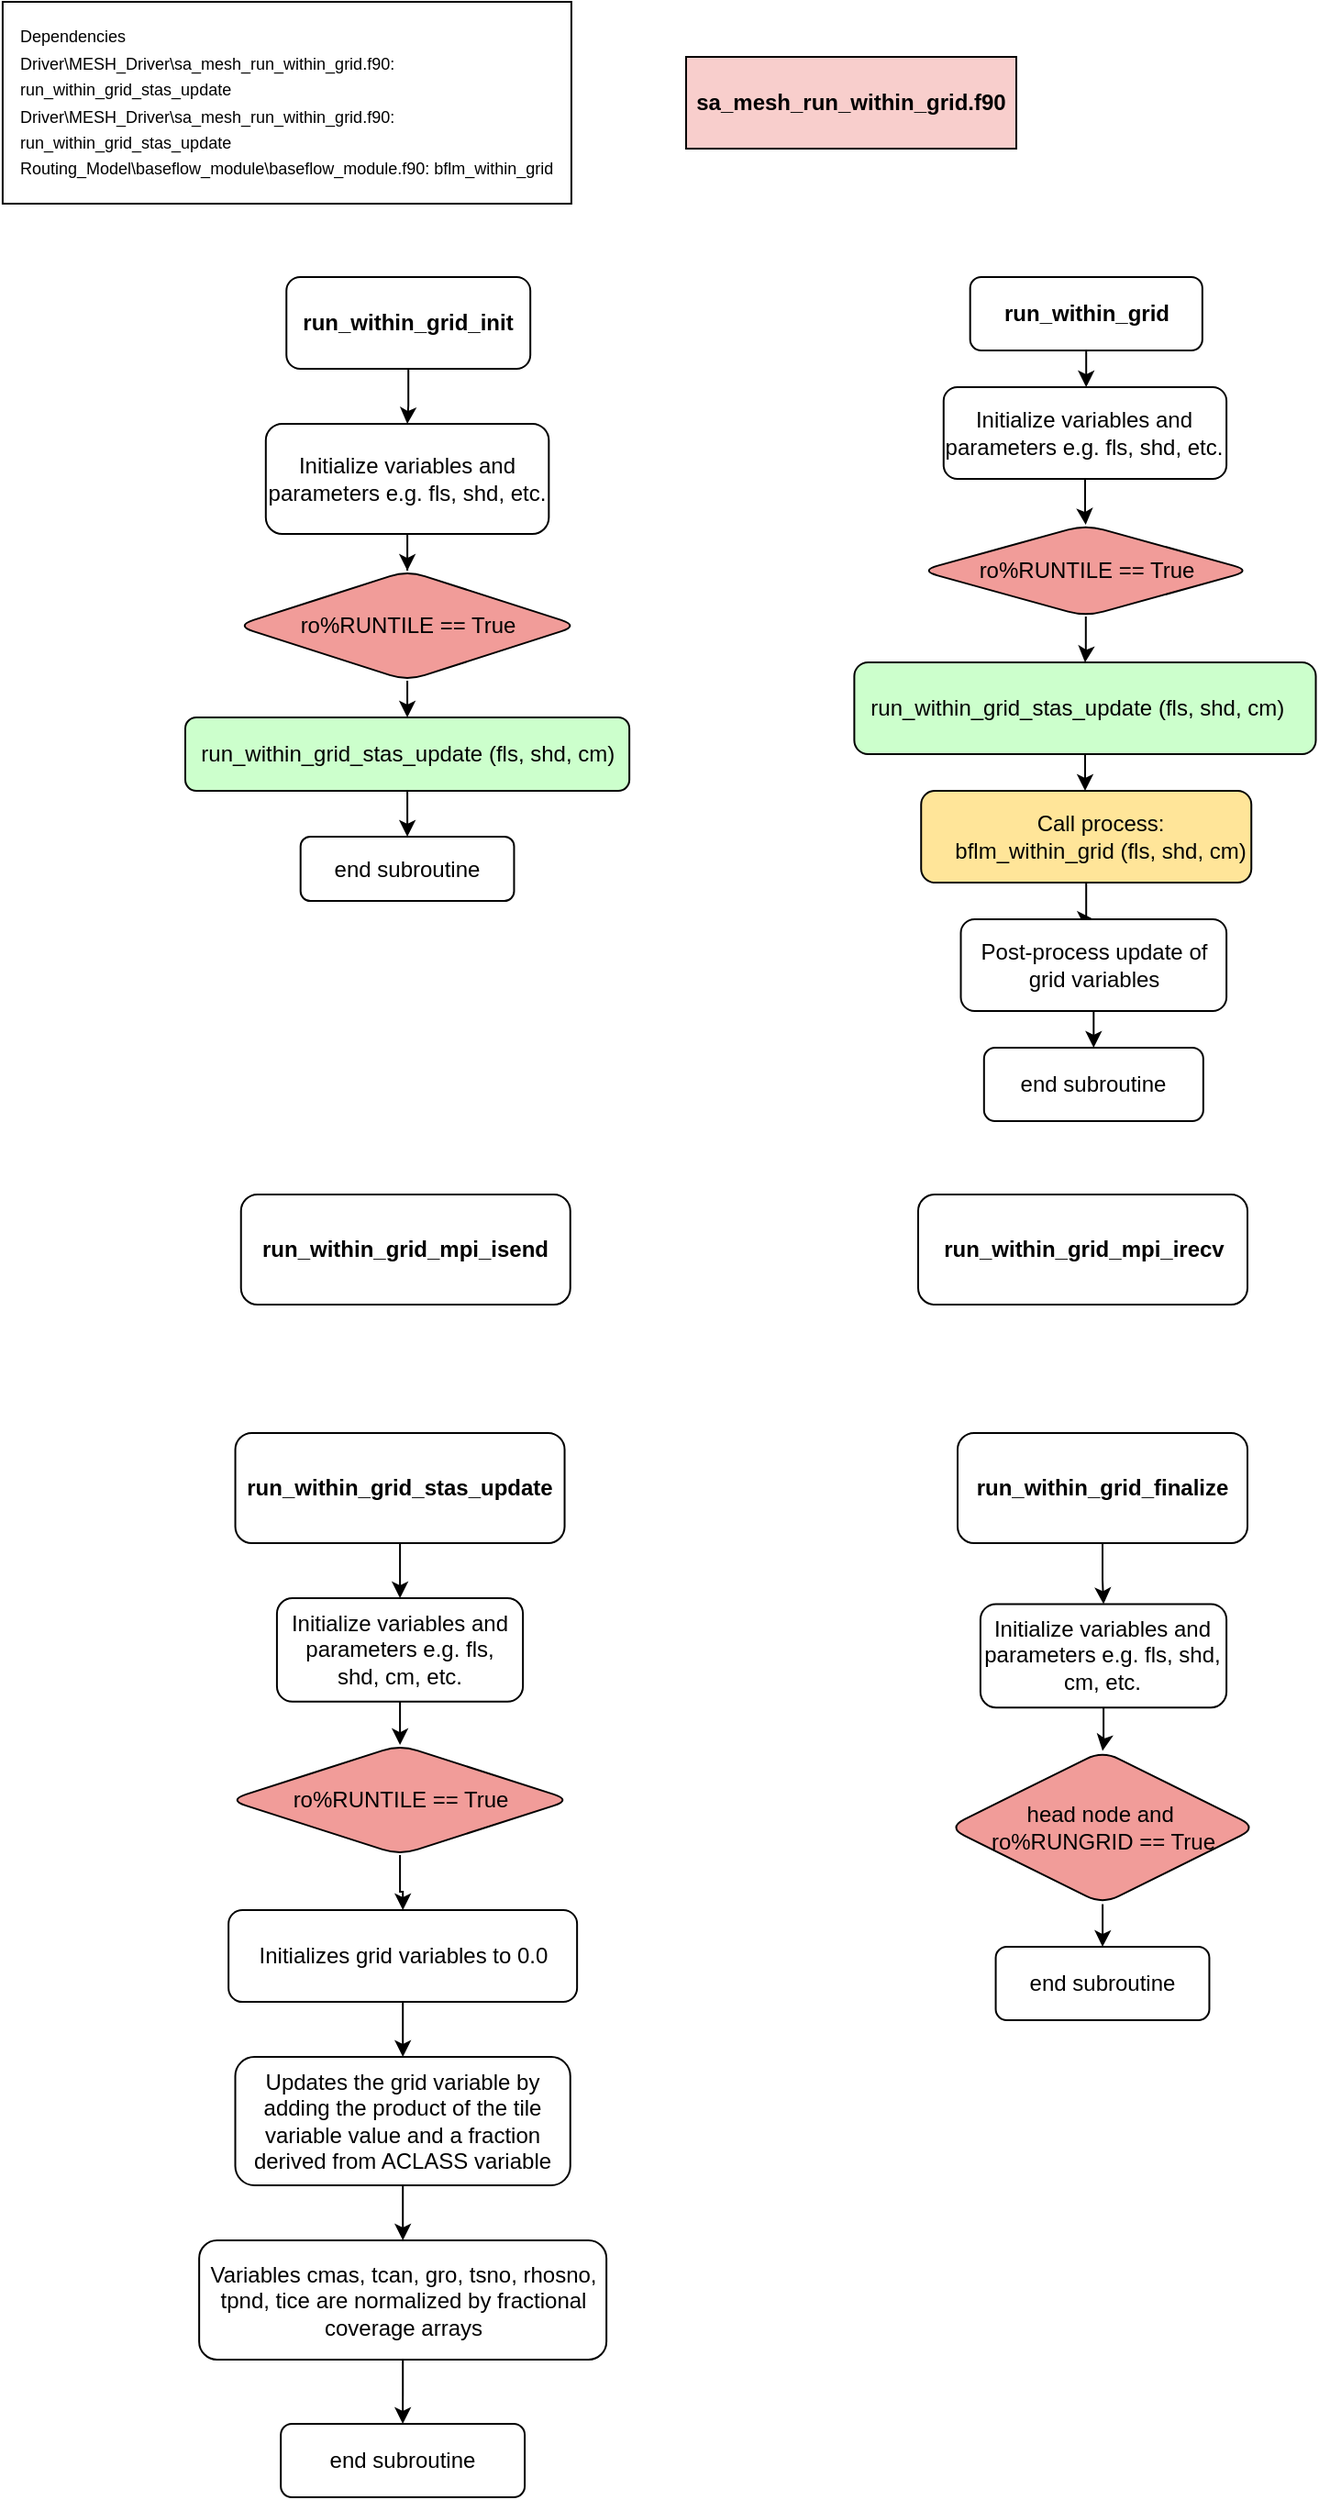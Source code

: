 <mxfile version="24.7.14">
  <diagram name="Page-1" id="S4Qsapw57uPhdEScr6_6">
    <mxGraphModel dx="2516" dy="749" grid="1" gridSize="10" guides="1" tooltips="1" connect="1" arrows="1" fold="1" page="1" pageScale="1" pageWidth="850" pageHeight="1100" math="0" shadow="0">
      <root>
        <mxCell id="0" />
        <mxCell id="1" parent="0" />
        <mxCell id="wd21bV22gMgHL1HtgFuV-1" value="&lt;b&gt;sa_mesh_run_within_grid.f90&lt;/b&gt;" style="rounded=0;whiteSpace=wrap;html=1;fillColor=#F8CECC;" vertex="1" parent="1">
          <mxGeometry x="-460" y="40" width="180" height="50" as="geometry" />
        </mxCell>
        <mxCell id="wd21bV22gMgHL1HtgFuV-2" style="edgeStyle=orthogonalEdgeStyle;rounded=0;orthogonalLoop=1;jettySize=auto;html=1;entryX=0.5;entryY=0;entryDx=0;entryDy=0;" edge="1" parent="1" source="wd21bV22gMgHL1HtgFuV-3" target="wd21bV22gMgHL1HtgFuV-23">
          <mxGeometry relative="1" as="geometry" />
        </mxCell>
        <mxCell id="wd21bV22gMgHL1HtgFuV-3" value="&lt;b&gt;run_within_grid_init&lt;/b&gt;" style="rounded=1;whiteSpace=wrap;html=1;" vertex="1" parent="1">
          <mxGeometry x="-677.87" y="160" width="132.96" height="50" as="geometry" />
        </mxCell>
        <mxCell id="wd21bV22gMgHL1HtgFuV-4" style="edgeStyle=orthogonalEdgeStyle;rounded=0;orthogonalLoop=1;jettySize=auto;html=1;entryX=0.5;entryY=0;entryDx=0;entryDy=0;" edge="1" parent="1" source="wd21bV22gMgHL1HtgFuV-5" target="wd21bV22gMgHL1HtgFuV-27">
          <mxGeometry relative="1" as="geometry" />
        </mxCell>
        <mxCell id="wd21bV22gMgHL1HtgFuV-5" value="&lt;b&gt;run_within_grid&lt;/b&gt;" style="rounded=1;whiteSpace=wrap;html=1;" vertex="1" parent="1">
          <mxGeometry x="-305.16" y="160" width="126.58" height="40" as="geometry" />
        </mxCell>
        <mxCell id="wd21bV22gMgHL1HtgFuV-6" value="" style="edgeStyle=orthogonalEdgeStyle;rounded=0;orthogonalLoop=1;jettySize=auto;html=1;" edge="1" parent="1" source="wd21bV22gMgHL1HtgFuV-7" target="wd21bV22gMgHL1HtgFuV-9">
          <mxGeometry relative="1" as="geometry" />
        </mxCell>
        <mxCell id="wd21bV22gMgHL1HtgFuV-7" value="&lt;div style=&quot;&quot;&gt;&lt;div style=&quot;text-align: center;&quot;&gt;&amp;nbsp; run_within_grid_stas_update&amp;nbsp;(fls, shd, cm)&lt;br&gt;&lt;/div&gt;&lt;/div&gt;" style="whiteSpace=wrap;html=1;rounded=1;align=left;fillColor=#CCFFCC;" vertex="1" parent="1">
          <mxGeometry x="-368.31" y="370" width="251.57" height="50" as="geometry" />
        </mxCell>
        <mxCell id="wd21bV22gMgHL1HtgFuV-52" style="edgeStyle=orthogonalEdgeStyle;rounded=0;orthogonalLoop=1;jettySize=auto;html=1;entryX=0.5;entryY=0;entryDx=0;entryDy=0;" edge="1" parent="1" source="wd21bV22gMgHL1HtgFuV-9" target="wd21bV22gMgHL1HtgFuV-47">
          <mxGeometry relative="1" as="geometry" />
        </mxCell>
        <mxCell id="wd21bV22gMgHL1HtgFuV-9" value="&lt;div style=&quot;text-align: center;&quot;&gt;&lt;span style=&quot;background-color: initial;&quot;&gt;&amp;nbsp; &amp;nbsp; &amp;nbsp;Call process:&lt;/span&gt;&lt;/div&gt;&lt;div style=&quot;text-align: center;&quot;&gt;&amp;nbsp; &amp;nbsp; &amp;nbsp;bflm_within_grid&amp;nbsp;(fls, shd, cm)&lt;br&gt;&lt;/div&gt;" style="whiteSpace=wrap;html=1;align=left;rounded=1;fillColor=#FFE599;" vertex="1" parent="1">
          <mxGeometry x="-331.88" y="440" width="180" height="50" as="geometry" />
        </mxCell>
        <mxCell id="wd21bV22gMgHL1HtgFuV-10" style="edgeStyle=orthogonalEdgeStyle;rounded=0;orthogonalLoop=1;jettySize=auto;html=1;entryX=0.5;entryY=0;entryDx=0;entryDy=0;" edge="1" parent="1" source="wd21bV22gMgHL1HtgFuV-11" target="wd21bV22gMgHL1HtgFuV-29">
          <mxGeometry relative="1" as="geometry" />
        </mxCell>
        <mxCell id="wd21bV22gMgHL1HtgFuV-11" value="&lt;div style=&quot;&quot;&gt;&lt;div style=&quot;text-align: center;&quot;&gt;&amp;nbsp; run_within_grid_stas_update&amp;nbsp;(fls, shd, cm)&lt;br&gt;&lt;/div&gt;&lt;/div&gt;" style="whiteSpace=wrap;html=1;rounded=1;align=left;fillColor=#CCFFCC;" vertex="1" parent="1">
          <mxGeometry x="-733" y="400" width="242.07" height="40" as="geometry" />
        </mxCell>
        <mxCell id="wd21bV22gMgHL1HtgFuV-12" style="edgeStyle=orthogonalEdgeStyle;rounded=0;orthogonalLoop=1;jettySize=auto;html=1;" edge="1" parent="1" source="wd21bV22gMgHL1HtgFuV-13" target="wd21bV22gMgHL1HtgFuV-33">
          <mxGeometry relative="1" as="geometry" />
        </mxCell>
        <mxCell id="wd21bV22gMgHL1HtgFuV-13" value="&lt;b&gt;run_within_grid_stas_update&lt;/b&gt;" style="rounded=1;whiteSpace=wrap;html=1;" vertex="1" parent="1">
          <mxGeometry x="-705.73" y="790" width="179.5" height="60" as="geometry" />
        </mxCell>
        <mxCell id="wd21bV22gMgHL1HtgFuV-14" value="" style="edgeStyle=orthogonalEdgeStyle;rounded=0;orthogonalLoop=1;jettySize=auto;html=1;" edge="1" parent="1" source="wd21bV22gMgHL1HtgFuV-15" target="wd21bV22gMgHL1HtgFuV-17">
          <mxGeometry relative="1" as="geometry" />
        </mxCell>
        <mxCell id="wd21bV22gMgHL1HtgFuV-15" value="Initializes grid variables to 0.0" style="whiteSpace=wrap;html=1;rounded=1;" vertex="1" parent="1">
          <mxGeometry x="-709.43" y="1050" width="190" height="50" as="geometry" />
        </mxCell>
        <mxCell id="wd21bV22gMgHL1HtgFuV-16" value="" style="edgeStyle=orthogonalEdgeStyle;rounded=0;orthogonalLoop=1;jettySize=auto;html=1;" edge="1" parent="1" source="wd21bV22gMgHL1HtgFuV-17" target="wd21bV22gMgHL1HtgFuV-19">
          <mxGeometry relative="1" as="geometry" />
        </mxCell>
        <mxCell id="wd21bV22gMgHL1HtgFuV-17" value="Updates the grid variable by adding the product of the tile variable value and a fraction derived from ACLASS variable" style="whiteSpace=wrap;html=1;rounded=1;" vertex="1" parent="1">
          <mxGeometry x="-705.75" y="1130" width="182.62" height="70" as="geometry" />
        </mxCell>
        <mxCell id="wd21bV22gMgHL1HtgFuV-18" style="edgeStyle=orthogonalEdgeStyle;rounded=0;orthogonalLoop=1;jettySize=auto;html=1;entryX=0.5;entryY=0;entryDx=0;entryDy=0;" edge="1" parent="1" source="wd21bV22gMgHL1HtgFuV-19" target="wd21bV22gMgHL1HtgFuV-34">
          <mxGeometry relative="1" as="geometry" />
        </mxCell>
        <mxCell id="wd21bV22gMgHL1HtgFuV-19" value="Variables&amp;nbsp;cmas, tcan, gro, tsno, rhosno, tpnd, tice are normalized by fractional coverage arrays" style="whiteSpace=wrap;html=1;rounded=1;" vertex="1" parent="1">
          <mxGeometry x="-725.43" y="1230" width="222" height="65" as="geometry" />
        </mxCell>
        <mxCell id="wd21bV22gMgHL1HtgFuV-20" style="edgeStyle=orthogonalEdgeStyle;rounded=0;orthogonalLoop=1;jettySize=auto;html=1;exitX=0.5;exitY=1;exitDx=0;exitDy=0;entryX=0.5;entryY=0;entryDx=0;entryDy=0;" edge="1" parent="1" source="wd21bV22gMgHL1HtgFuV-21" target="wd21bV22gMgHL1HtgFuV-11">
          <mxGeometry relative="1" as="geometry" />
        </mxCell>
        <mxCell id="wd21bV22gMgHL1HtgFuV-21" value="&lt;div&gt;ro%RUNTILE == True&lt;/div&gt;" style="rhombus;whiteSpace=wrap;html=1;rounded=1;fillColor=#F19C99;" vertex="1" parent="1">
          <mxGeometry x="-705.41" y="320" width="186.89" height="60" as="geometry" />
        </mxCell>
        <mxCell id="wd21bV22gMgHL1HtgFuV-22" style="edgeStyle=orthogonalEdgeStyle;rounded=0;orthogonalLoop=1;jettySize=auto;html=1;" edge="1" parent="1" source="wd21bV22gMgHL1HtgFuV-23" target="wd21bV22gMgHL1HtgFuV-21">
          <mxGeometry relative="1" as="geometry" />
        </mxCell>
        <mxCell id="wd21bV22gMgHL1HtgFuV-23" value="Initialize variables and parameters e.g. fls, shd, etc." style="rounded=1;whiteSpace=wrap;html=1;" vertex="1" parent="1">
          <mxGeometry x="-689.1" y="240" width="154.27" height="60" as="geometry" />
        </mxCell>
        <mxCell id="wd21bV22gMgHL1HtgFuV-24" style="edgeStyle=orthogonalEdgeStyle;rounded=0;orthogonalLoop=1;jettySize=auto;html=1;entryX=0.5;entryY=0;entryDx=0;entryDy=0;" edge="1" parent="1" source="wd21bV22gMgHL1HtgFuV-25" target="wd21bV22gMgHL1HtgFuV-7">
          <mxGeometry relative="1" as="geometry" />
        </mxCell>
        <mxCell id="wd21bV22gMgHL1HtgFuV-25" value="&lt;div&gt;ro%RUNTILE == True&lt;/div&gt;" style="rhombus;whiteSpace=wrap;html=1;rounded=1;fillColor=#F19C99;" vertex="1" parent="1">
          <mxGeometry x="-332.45" y="295" width="180.57" height="50" as="geometry" />
        </mxCell>
        <mxCell id="wd21bV22gMgHL1HtgFuV-26" style="edgeStyle=orthogonalEdgeStyle;rounded=0;orthogonalLoop=1;jettySize=auto;html=1;entryX=0.5;entryY=0;entryDx=0;entryDy=0;" edge="1" parent="1" source="wd21bV22gMgHL1HtgFuV-27" target="wd21bV22gMgHL1HtgFuV-25">
          <mxGeometry relative="1" as="geometry" />
        </mxCell>
        <mxCell id="wd21bV22gMgHL1HtgFuV-27" value="Initialize variables and parameters e.g. fls, shd, etc." style="rounded=1;whiteSpace=wrap;html=1;" vertex="1" parent="1">
          <mxGeometry x="-319.62" y="220" width="154.18" height="50" as="geometry" />
        </mxCell>
        <mxCell id="wd21bV22gMgHL1HtgFuV-28" value="end subroutine" style="whiteSpace=wrap;html=1;rounded=1;" vertex="1" parent="1">
          <mxGeometry x="-297.6" y="580" width="119.52" height="40" as="geometry" />
        </mxCell>
        <mxCell id="wd21bV22gMgHL1HtgFuV-29" value="end subroutine" style="whiteSpace=wrap;html=1;rounded=1;" vertex="1" parent="1">
          <mxGeometry x="-670.15" y="465" width="116.38" height="35" as="geometry" />
        </mxCell>
        <mxCell id="wd21bV22gMgHL1HtgFuV-30" style="edgeStyle=orthogonalEdgeStyle;rounded=0;orthogonalLoop=1;jettySize=auto;html=1;" edge="1" parent="1" source="wd21bV22gMgHL1HtgFuV-31" target="wd21bV22gMgHL1HtgFuV-15">
          <mxGeometry relative="1" as="geometry" />
        </mxCell>
        <mxCell id="wd21bV22gMgHL1HtgFuV-31" value="&lt;div&gt;ro%RUNTILE == True&lt;/div&gt;" style="rhombus;whiteSpace=wrap;html=1;rounded=1;fillColor=#F19C99;" vertex="1" parent="1">
          <mxGeometry x="-709.43" y="960" width="186.89" height="60" as="geometry" />
        </mxCell>
        <mxCell id="wd21bV22gMgHL1HtgFuV-32" style="edgeStyle=orthogonalEdgeStyle;rounded=0;orthogonalLoop=1;jettySize=auto;html=1;" edge="1" parent="1" source="wd21bV22gMgHL1HtgFuV-33" target="wd21bV22gMgHL1HtgFuV-31">
          <mxGeometry relative="1" as="geometry" />
        </mxCell>
        <mxCell id="wd21bV22gMgHL1HtgFuV-33" value="Initialize variables and parameters e.g. fls, shd,&amp;nbsp;cm, etc." style="rounded=1;whiteSpace=wrap;html=1;" vertex="1" parent="1">
          <mxGeometry x="-683.038" y="879.999" width="134.105" height="56.407" as="geometry" />
        </mxCell>
        <mxCell id="wd21bV22gMgHL1HtgFuV-34" value="end subroutine" style="whiteSpace=wrap;html=1;rounded=1;" vertex="1" parent="1">
          <mxGeometry x="-680.92" y="1330" width="132.96" height="40" as="geometry" />
        </mxCell>
        <mxCell id="wd21bV22gMgHL1HtgFuV-35" value="" style="group" vertex="1" connectable="0" parent="1">
          <mxGeometry x="-832.54" y="10" width="310" height="110" as="geometry" />
        </mxCell>
        <mxCell id="wd21bV22gMgHL1HtgFuV-36" value="" style="rounded=0;whiteSpace=wrap;html=1;" vertex="1" parent="wd21bV22gMgHL1HtgFuV-35">
          <mxGeometry width="310.0" height="110.0" as="geometry" />
        </mxCell>
        <mxCell id="wd21bV22gMgHL1HtgFuV-37" value="&lt;font style=&quot;font-size: 9px;&quot;&gt;Dependencies&lt;/font&gt;&lt;div&gt;&lt;div&gt;&lt;font style=&quot;font-size: 9px;&quot;&gt;Driver\MESH_Driver\sa_mesh_run_within_grid.f90:&lt;/font&gt; &lt;font style=&quot;font-size: 9px;&quot;&gt;run_within_grid_stas_update&lt;/font&gt;&lt;/div&gt;&lt;div&gt;&lt;font style=&quot;font-size: 9px;&quot;&gt;Driver\MESH_Driver\sa_mesh_run_within_grid.f90: run_within_grid_stas_update&lt;/font&gt;&lt;/div&gt;&lt;div&gt;&lt;font style=&quot;font-size: 9px;&quot;&gt;Routing_Model\baseflow_module\baseflow_module.f90: bflm_within_grid&lt;/font&gt;&lt;/div&gt;&lt;/div&gt;" style="text;html=1;align=left;verticalAlign=middle;whiteSpace=wrap;rounded=0;" vertex="1" parent="wd21bV22gMgHL1HtgFuV-35">
          <mxGeometry x="7.153" width="295.097" height="107.027" as="geometry" />
        </mxCell>
        <mxCell id="wd21bV22gMgHL1HtgFuV-38" value="&lt;b&gt;run_within_grid_mpi_isend&lt;/b&gt;" style="rounded=1;whiteSpace=wrap;html=1;" vertex="1" parent="1">
          <mxGeometry x="-702.63" y="660" width="179.5" height="60" as="geometry" />
        </mxCell>
        <mxCell id="wd21bV22gMgHL1HtgFuV-39" value="&lt;b&gt;run_within_grid_mpi_irecv&lt;/b&gt;" style="rounded=1;whiteSpace=wrap;html=1;" vertex="1" parent="1">
          <mxGeometry x="-333.5" y="660" width="179.5" height="60" as="geometry" />
        </mxCell>
        <mxCell id="wd21bV22gMgHL1HtgFuV-40" value="" style="edgeStyle=orthogonalEdgeStyle;rounded=0;orthogonalLoop=1;jettySize=auto;html=1;" edge="1" parent="1" source="wd21bV22gMgHL1HtgFuV-41" target="wd21bV22gMgHL1HtgFuV-44">
          <mxGeometry relative="1" as="geometry">
            <mxPoint x="-234" y="882" as="targetPoint" />
          </mxGeometry>
        </mxCell>
        <mxCell id="wd21bV22gMgHL1HtgFuV-41" value="&lt;b&gt;run_within_grid_finalize&lt;/b&gt;" style="rounded=1;whiteSpace=wrap;html=1;" vertex="1" parent="1">
          <mxGeometry x="-312" y="790" width="158" height="60" as="geometry" />
        </mxCell>
        <mxCell id="wd21bV22gMgHL1HtgFuV-42" value="end subroutine" style="whiteSpace=wrap;html=1;rounded=1;" vertex="1" parent="1">
          <mxGeometry x="-291.22" y="1070" width="116.44" height="40" as="geometry" />
        </mxCell>
        <mxCell id="wd21bV22gMgHL1HtgFuV-43" style="edgeStyle=orthogonalEdgeStyle;rounded=0;orthogonalLoop=1;jettySize=auto;html=1;entryX=0.5;entryY=0;entryDx=0;entryDy=0;" edge="1" parent="1" source="wd21bV22gMgHL1HtgFuV-44" target="wd21bV22gMgHL1HtgFuV-46">
          <mxGeometry relative="1" as="geometry" />
        </mxCell>
        <mxCell id="wd21bV22gMgHL1HtgFuV-44" value="Initialize variables and parameters e.g. fls, shd, cm, etc." style="rounded=1;whiteSpace=wrap;html=1;" vertex="1" parent="1">
          <mxGeometry x="-299.548" y="883.209" width="134.105" height="56.407" as="geometry" />
        </mxCell>
        <mxCell id="wd21bV22gMgHL1HtgFuV-45" style="edgeStyle=orthogonalEdgeStyle;rounded=0;orthogonalLoop=1;jettySize=auto;html=1;" edge="1" parent="1" source="wd21bV22gMgHL1HtgFuV-46" target="wd21bV22gMgHL1HtgFuV-42">
          <mxGeometry relative="1" as="geometry" />
        </mxCell>
        <mxCell id="wd21bV22gMgHL1HtgFuV-46" value="head node and&amp;nbsp;&lt;div&gt;ro%RUNGRID == True&lt;/div&gt;" style="rhombus;whiteSpace=wrap;html=1;rounded=1;fillColor=#F19C99;" vertex="1" parent="1">
          <mxGeometry x="-317.25" y="963.21" width="168.5" height="83.59" as="geometry" />
        </mxCell>
        <mxCell id="wd21bV22gMgHL1HtgFuV-51" style="edgeStyle=orthogonalEdgeStyle;rounded=0;orthogonalLoop=1;jettySize=auto;html=1;exitX=0.5;exitY=1;exitDx=0;exitDy=0;entryX=0.5;entryY=0;entryDx=0;entryDy=0;" edge="1" parent="1" source="wd21bV22gMgHL1HtgFuV-47" target="wd21bV22gMgHL1HtgFuV-28">
          <mxGeometry relative="1" as="geometry" />
        </mxCell>
        <mxCell id="wd21bV22gMgHL1HtgFuV-47" value="Post-process update of grid variables" style="whiteSpace=wrap;html=1;rounded=1;" vertex="1" parent="1">
          <mxGeometry x="-310.24" y="510" width="144.8" height="50" as="geometry" />
        </mxCell>
      </root>
    </mxGraphModel>
  </diagram>
</mxfile>
